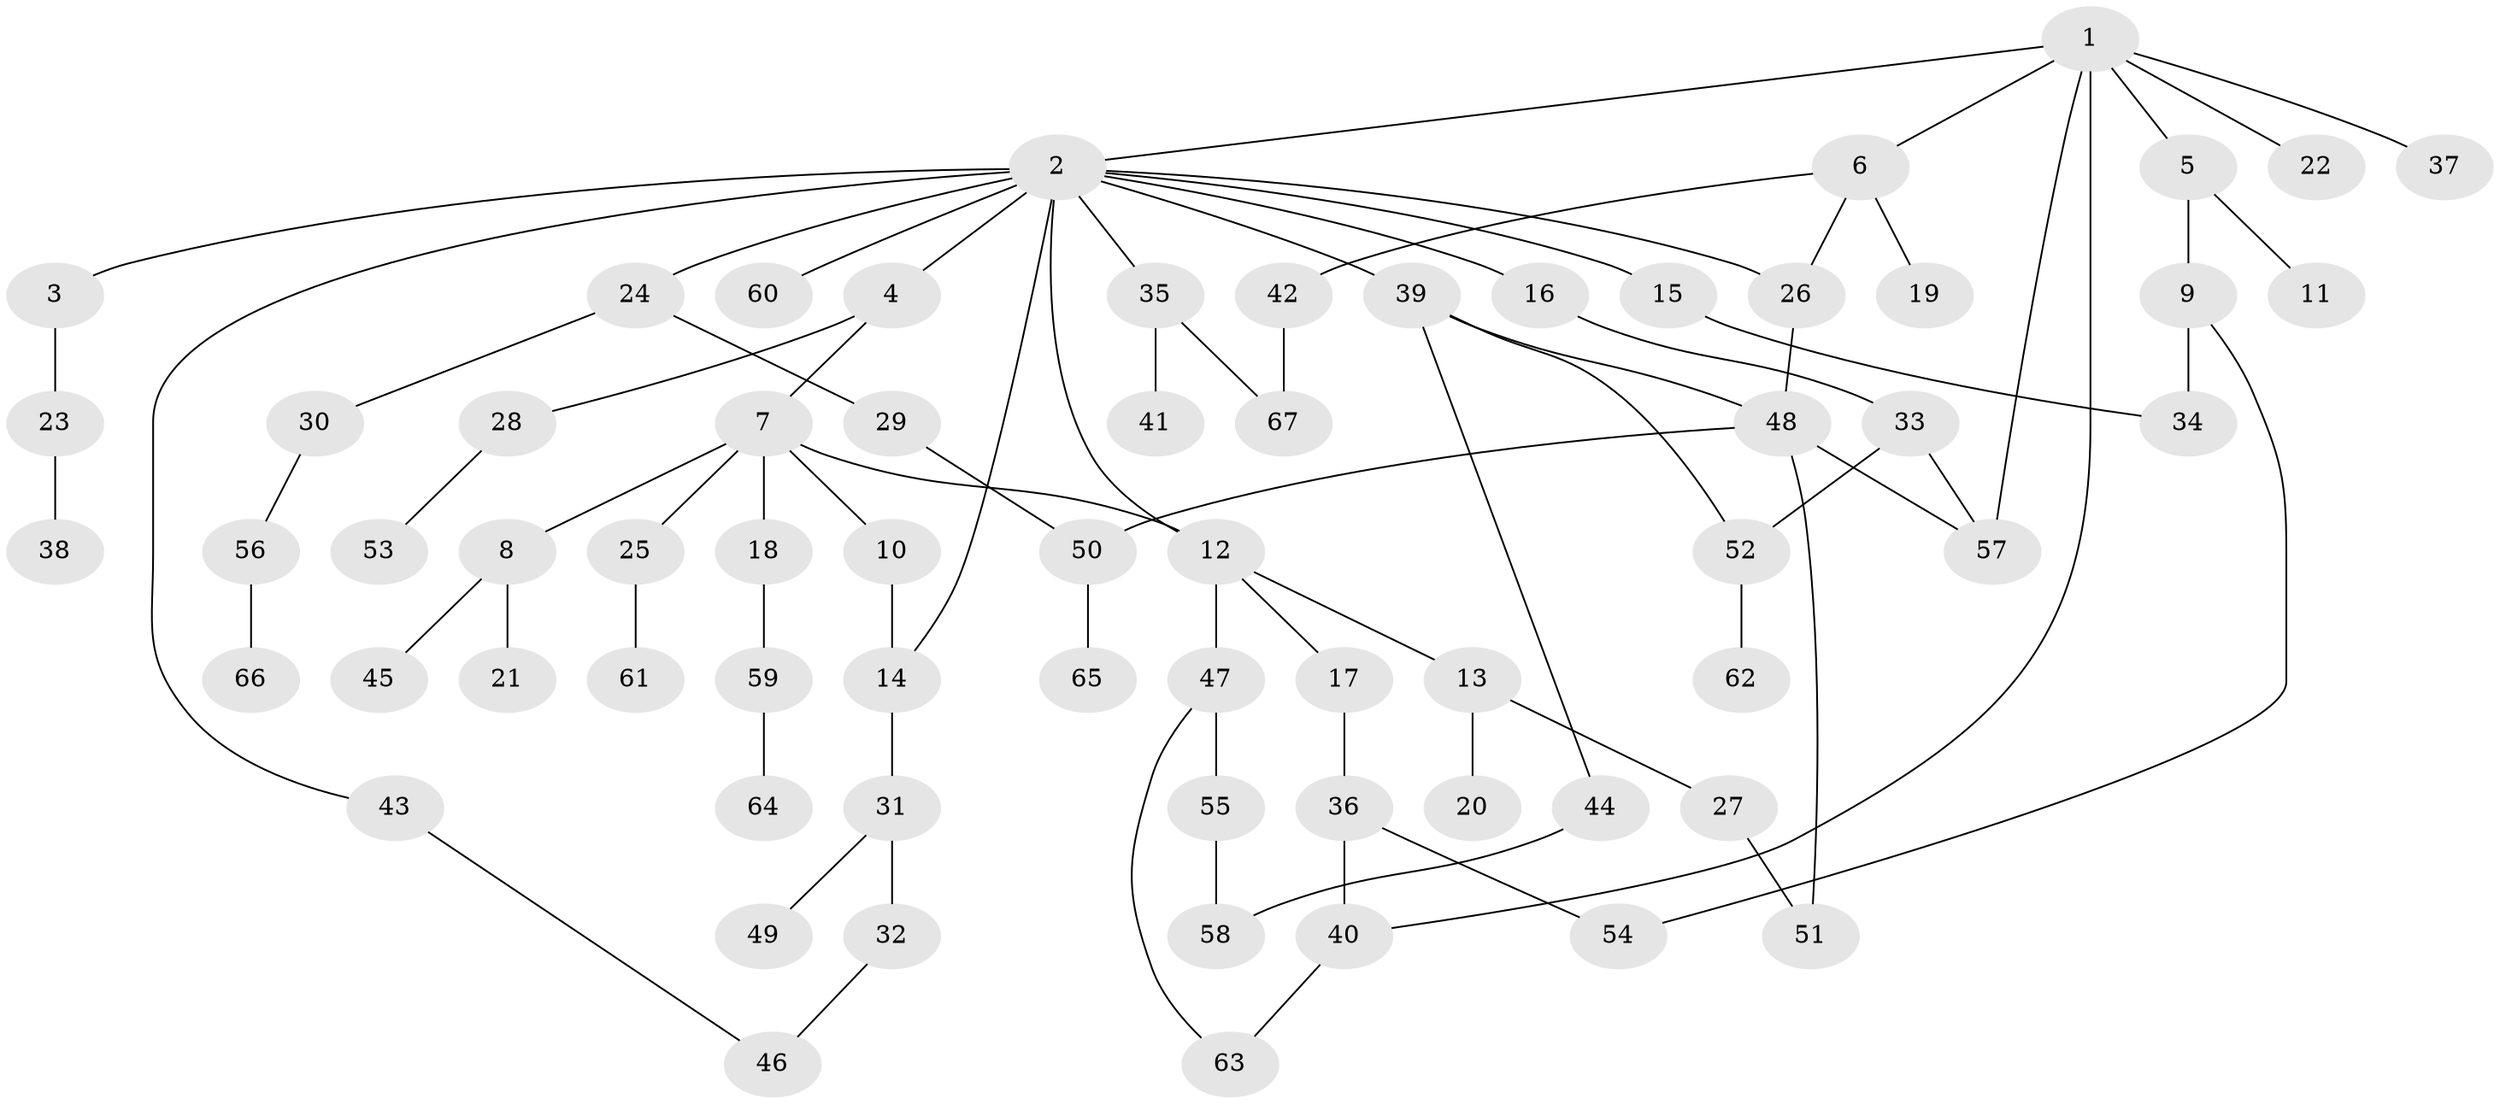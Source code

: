 // coarse degree distribution, {1: 0.36363636363636365, 2: 0.5151515151515151, 9: 0.09090909090909091, 3: 0.030303030303030304}
// Generated by graph-tools (version 1.1) at 2025/45/03/04/25 21:45:21]
// undirected, 67 vertices, 82 edges
graph export_dot {
graph [start="1"]
  node [color=gray90,style=filled];
  1;
  2;
  3;
  4;
  5;
  6;
  7;
  8;
  9;
  10;
  11;
  12;
  13;
  14;
  15;
  16;
  17;
  18;
  19;
  20;
  21;
  22;
  23;
  24;
  25;
  26;
  27;
  28;
  29;
  30;
  31;
  32;
  33;
  34;
  35;
  36;
  37;
  38;
  39;
  40;
  41;
  42;
  43;
  44;
  45;
  46;
  47;
  48;
  49;
  50;
  51;
  52;
  53;
  54;
  55;
  56;
  57;
  58;
  59;
  60;
  61;
  62;
  63;
  64;
  65;
  66;
  67;
  1 -- 2;
  1 -- 5;
  1 -- 6;
  1 -- 22;
  1 -- 37;
  1 -- 40;
  1 -- 57;
  2 -- 3;
  2 -- 4;
  2 -- 12;
  2 -- 14;
  2 -- 15;
  2 -- 16;
  2 -- 24;
  2 -- 26;
  2 -- 35;
  2 -- 39;
  2 -- 43;
  2 -- 60;
  3 -- 23;
  4 -- 7;
  4 -- 28;
  5 -- 9;
  5 -- 11;
  6 -- 19;
  6 -- 42;
  6 -- 26;
  7 -- 8;
  7 -- 10;
  7 -- 18;
  7 -- 25;
  7 -- 12;
  8 -- 21;
  8 -- 45;
  9 -- 34;
  9 -- 54;
  10 -- 14;
  12 -- 13;
  12 -- 17;
  12 -- 47;
  13 -- 20;
  13 -- 27;
  14 -- 31;
  15 -- 34;
  16 -- 33;
  17 -- 36;
  18 -- 59;
  23 -- 38;
  24 -- 29;
  24 -- 30;
  25 -- 61;
  26 -- 48;
  27 -- 51;
  28 -- 53;
  29 -- 50;
  30 -- 56;
  31 -- 32;
  31 -- 49;
  32 -- 46;
  33 -- 52;
  33 -- 57;
  35 -- 41;
  35 -- 67;
  36 -- 54;
  36 -- 40;
  39 -- 44;
  39 -- 52;
  39 -- 48;
  40 -- 63;
  42 -- 67;
  43 -- 46;
  44 -- 58;
  47 -- 55;
  47 -- 63;
  48 -- 50;
  48 -- 51;
  48 -- 57;
  50 -- 65;
  52 -- 62;
  55 -- 58;
  56 -- 66;
  59 -- 64;
}

